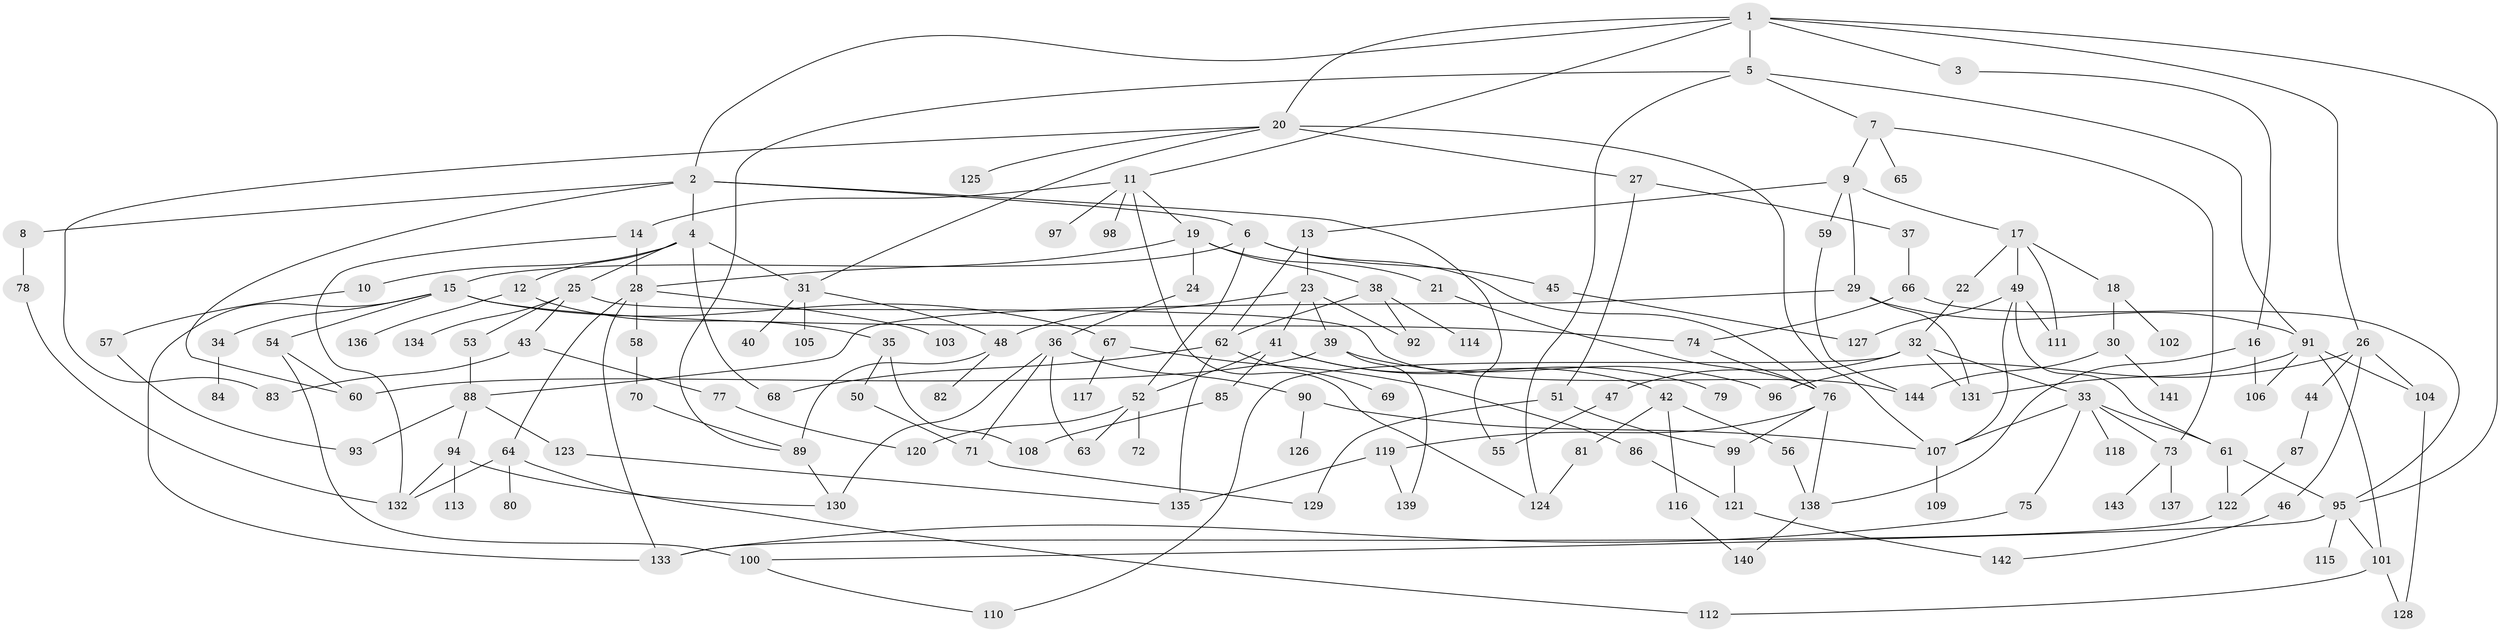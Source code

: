 // coarse degree distribution, {2: 0.06521739130434782, 9: 0.043478260869565216, 5: 0.1956521739130435, 4: 0.17391304347826086, 7: 0.043478260869565216, 6: 0.13043478260869565, 3: 0.30434782608695654, 10: 0.021739130434782608, 1: 0.021739130434782608}
// Generated by graph-tools (version 1.1) at 2025/36/03/04/25 23:36:04]
// undirected, 144 vertices, 208 edges
graph export_dot {
  node [color=gray90,style=filled];
  1;
  2;
  3;
  4;
  5;
  6;
  7;
  8;
  9;
  10;
  11;
  12;
  13;
  14;
  15;
  16;
  17;
  18;
  19;
  20;
  21;
  22;
  23;
  24;
  25;
  26;
  27;
  28;
  29;
  30;
  31;
  32;
  33;
  34;
  35;
  36;
  37;
  38;
  39;
  40;
  41;
  42;
  43;
  44;
  45;
  46;
  47;
  48;
  49;
  50;
  51;
  52;
  53;
  54;
  55;
  56;
  57;
  58;
  59;
  60;
  61;
  62;
  63;
  64;
  65;
  66;
  67;
  68;
  69;
  70;
  71;
  72;
  73;
  74;
  75;
  76;
  77;
  78;
  79;
  80;
  81;
  82;
  83;
  84;
  85;
  86;
  87;
  88;
  89;
  90;
  91;
  92;
  93;
  94;
  95;
  96;
  97;
  98;
  99;
  100;
  101;
  102;
  103;
  104;
  105;
  106;
  107;
  108;
  109;
  110;
  111;
  112;
  113;
  114;
  115;
  116;
  117;
  118;
  119;
  120;
  121;
  122;
  123;
  124;
  125;
  126;
  127;
  128;
  129;
  130;
  131;
  132;
  133;
  134;
  135;
  136;
  137;
  138;
  139;
  140;
  141;
  142;
  143;
  144;
  1 -- 2;
  1 -- 3;
  1 -- 5;
  1 -- 11;
  1 -- 20;
  1 -- 26;
  1 -- 95;
  2 -- 4;
  2 -- 6;
  2 -- 8;
  2 -- 55;
  2 -- 60;
  3 -- 16;
  4 -- 10;
  4 -- 12;
  4 -- 25;
  4 -- 31;
  4 -- 68;
  5 -- 7;
  5 -- 89;
  5 -- 124;
  5 -- 91;
  6 -- 15;
  6 -- 45;
  6 -- 76;
  6 -- 52;
  7 -- 9;
  7 -- 65;
  7 -- 73;
  8 -- 78;
  9 -- 13;
  9 -- 17;
  9 -- 29;
  9 -- 59;
  10 -- 57;
  11 -- 14;
  11 -- 19;
  11 -- 97;
  11 -- 98;
  11 -- 124;
  12 -- 35;
  12 -- 136;
  13 -- 23;
  13 -- 62;
  14 -- 28;
  14 -- 132;
  15 -- 34;
  15 -- 54;
  15 -- 67;
  15 -- 74;
  15 -- 133;
  16 -- 138;
  16 -- 106;
  17 -- 18;
  17 -- 22;
  17 -- 49;
  17 -- 111;
  18 -- 30;
  18 -- 102;
  19 -- 21;
  19 -- 24;
  19 -- 38;
  19 -- 28;
  20 -- 27;
  20 -- 83;
  20 -- 107;
  20 -- 125;
  20 -- 31;
  21 -- 76;
  22 -- 32;
  23 -- 39;
  23 -- 41;
  23 -- 48;
  23 -- 92;
  24 -- 36;
  25 -- 43;
  25 -- 53;
  25 -- 134;
  25 -- 144;
  26 -- 44;
  26 -- 46;
  26 -- 104;
  26 -- 96;
  27 -- 37;
  27 -- 51;
  28 -- 58;
  28 -- 64;
  28 -- 103;
  28 -- 133;
  29 -- 91;
  29 -- 131;
  29 -- 88;
  30 -- 141;
  30 -- 144;
  31 -- 40;
  31 -- 48;
  31 -- 105;
  32 -- 33;
  32 -- 47;
  32 -- 110;
  32 -- 131;
  33 -- 61;
  33 -- 73;
  33 -- 75;
  33 -- 118;
  33 -- 107;
  34 -- 84;
  35 -- 50;
  35 -- 108;
  36 -- 63;
  36 -- 90;
  36 -- 130;
  36 -- 71;
  37 -- 66;
  38 -- 62;
  38 -- 92;
  38 -- 114;
  39 -- 96;
  39 -- 60;
  39 -- 139;
  41 -- 42;
  41 -- 52;
  41 -- 79;
  41 -- 85;
  42 -- 56;
  42 -- 81;
  42 -- 116;
  43 -- 77;
  43 -- 83;
  44 -- 87;
  45 -- 127;
  46 -- 142;
  47 -- 55;
  48 -- 82;
  48 -- 89;
  49 -- 111;
  49 -- 61;
  49 -- 127;
  49 -- 107;
  50 -- 71;
  51 -- 99;
  51 -- 129;
  52 -- 72;
  52 -- 120;
  52 -- 63;
  53 -- 88;
  54 -- 100;
  54 -- 60;
  56 -- 138;
  57 -- 93;
  58 -- 70;
  59 -- 144;
  61 -- 95;
  61 -- 122;
  62 -- 68;
  62 -- 69;
  62 -- 135;
  64 -- 80;
  64 -- 112;
  64 -- 132;
  66 -- 74;
  66 -- 95;
  67 -- 86;
  67 -- 117;
  70 -- 89;
  71 -- 129;
  73 -- 137;
  73 -- 143;
  74 -- 76;
  75 -- 133;
  76 -- 119;
  76 -- 138;
  76 -- 99;
  77 -- 120;
  78 -- 132;
  81 -- 124;
  85 -- 108;
  86 -- 121;
  87 -- 122;
  88 -- 94;
  88 -- 123;
  88 -- 93;
  89 -- 130;
  90 -- 126;
  90 -- 107;
  91 -- 106;
  91 -- 101;
  91 -- 131;
  91 -- 104;
  94 -- 113;
  94 -- 132;
  94 -- 130;
  95 -- 100;
  95 -- 101;
  95 -- 115;
  99 -- 121;
  100 -- 110;
  101 -- 112;
  101 -- 128;
  104 -- 128;
  107 -- 109;
  116 -- 140;
  119 -- 135;
  119 -- 139;
  121 -- 142;
  122 -- 133;
  123 -- 135;
  138 -- 140;
}
